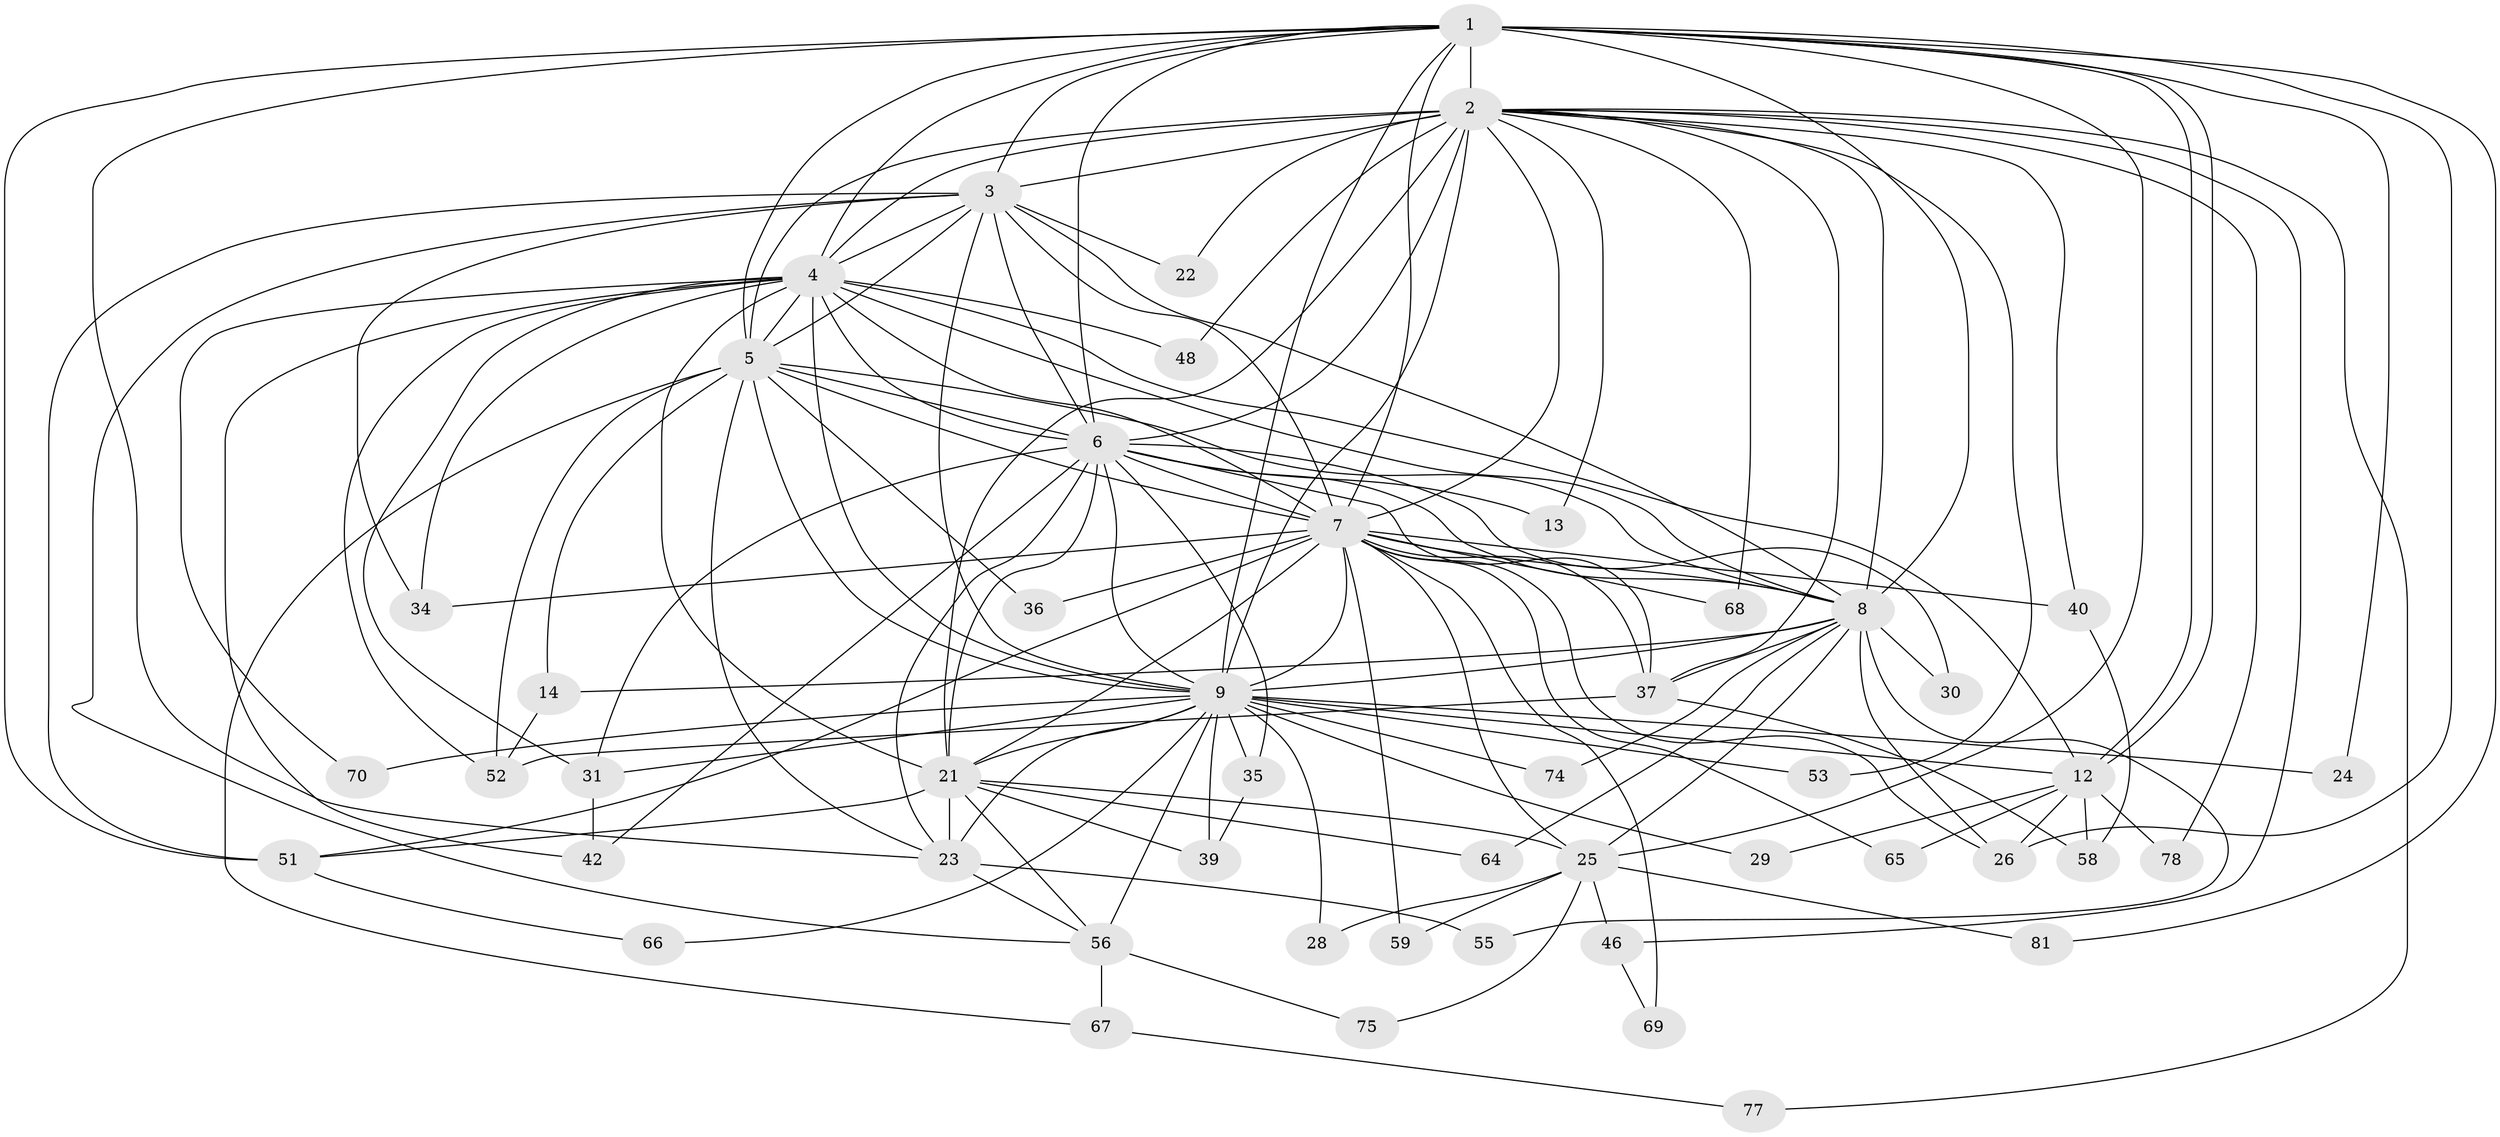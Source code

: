 // original degree distribution, {21: 0.02, 12: 0.01, 13: 0.01, 20: 0.02, 16: 0.01, 18: 0.01, 28: 0.01, 19: 0.01, 4: 0.07, 9: 0.01, 2: 0.54, 3: 0.2, 8: 0.03, 6: 0.01, 10: 0.01, 5: 0.02, 7: 0.01}
// Generated by graph-tools (version 1.1) at 2025/14/03/09/25 04:14:09]
// undirected, 50 vertices, 143 edges
graph export_dot {
graph [start="1"]
  node [color=gray90,style=filled];
  1 [super="+73"];
  2 [super="+82+10"];
  3;
  4;
  5 [super="+17"];
  6 [super="+71"];
  7 [super="+27"];
  8 [super="+38+63"];
  9 [super="+87+60+50+15+11+49+32+18"];
  12 [super="+20"];
  13;
  14;
  21 [super="+92+33+62+44"];
  22;
  23 [super="+76"];
  24;
  25;
  26 [super="+41"];
  28;
  29;
  30;
  31 [super="+89"];
  34 [super="+95"];
  35;
  36;
  37 [super="+80+79+47+72"];
  39;
  40;
  42 [super="+93"];
  46 [super="+97"];
  48;
  51 [super="+54"];
  52 [super="+96+61"];
  53;
  55;
  56 [super="+88+57"];
  58;
  59;
  64;
  65;
  66;
  67;
  68;
  69;
  70;
  74;
  75;
  77;
  78;
  81;
  1 -- 2 [weight=3];
  1 -- 3;
  1 -- 4;
  1 -- 5;
  1 -- 6;
  1 -- 7;
  1 -- 8;
  1 -- 9 [weight=2];
  1 -- 12;
  1 -- 12;
  1 -- 23 [weight=2];
  1 -- 24;
  1 -- 25 [weight=2];
  1 -- 26 [weight=2];
  1 -- 81;
  1 -- 51;
  2 -- 3 [weight=2];
  2 -- 4 [weight=2];
  2 -- 5 [weight=4];
  2 -- 6 [weight=2];
  2 -- 7 [weight=2];
  2 -- 8 [weight=3];
  2 -- 9 [weight=5];
  2 -- 46 [weight=2];
  2 -- 78;
  2 -- 68;
  2 -- 13;
  2 -- 77;
  2 -- 22;
  2 -- 37;
  2 -- 40;
  2 -- 48;
  2 -- 53;
  2 -- 21;
  3 -- 4;
  3 -- 5;
  3 -- 6;
  3 -- 7;
  3 -- 8;
  3 -- 9;
  3 -- 22;
  3 -- 34;
  3 -- 56;
  3 -- 51;
  4 -- 5 [weight=2];
  4 -- 6;
  4 -- 7;
  4 -- 8;
  4 -- 9 [weight=2];
  4 -- 21 [weight=2];
  4 -- 31;
  4 -- 42;
  4 -- 48;
  4 -- 70;
  4 -- 52;
  4 -- 34;
  4 -- 12;
  5 -- 6;
  5 -- 7;
  5 -- 8 [weight=2];
  5 -- 9;
  5 -- 14;
  5 -- 36;
  5 -- 52;
  5 -- 67;
  5 -- 23;
  6 -- 7;
  6 -- 8;
  6 -- 9;
  6 -- 13;
  6 -- 21;
  6 -- 30;
  6 -- 31;
  6 -- 35;
  6 -- 37 [weight=2];
  6 -- 42;
  6 -- 23;
  7 -- 8;
  7 -- 9 [weight=4];
  7 -- 34;
  7 -- 36;
  7 -- 37;
  7 -- 40;
  7 -- 51;
  7 -- 65;
  7 -- 69;
  7 -- 68;
  7 -- 25;
  7 -- 26;
  7 -- 59;
  7 -- 21;
  8 -- 9 [weight=2];
  8 -- 14;
  8 -- 25;
  8 -- 30;
  8 -- 55;
  8 -- 64;
  8 -- 74;
  8 -- 37;
  8 -- 26;
  9 -- 23 [weight=2];
  9 -- 24;
  9 -- 29;
  9 -- 35;
  9 -- 53;
  9 -- 74;
  9 -- 21 [weight=2];
  9 -- 31;
  9 -- 56;
  9 -- 12;
  9 -- 70;
  9 -- 39;
  9 -- 66;
  9 -- 28;
  12 -- 26;
  12 -- 29;
  12 -- 58;
  12 -- 65;
  12 -- 78;
  14 -- 52;
  21 -- 56;
  21 -- 23;
  21 -- 64;
  21 -- 51;
  21 -- 39;
  21 -- 25;
  23 -- 55;
  23 -- 56;
  25 -- 28;
  25 -- 59;
  25 -- 75;
  25 -- 81;
  25 -- 46;
  31 -- 42;
  35 -- 39;
  37 -- 52;
  37 -- 58;
  40 -- 58;
  46 -- 69;
  51 -- 66;
  56 -- 67;
  56 -- 75;
  67 -- 77;
}
